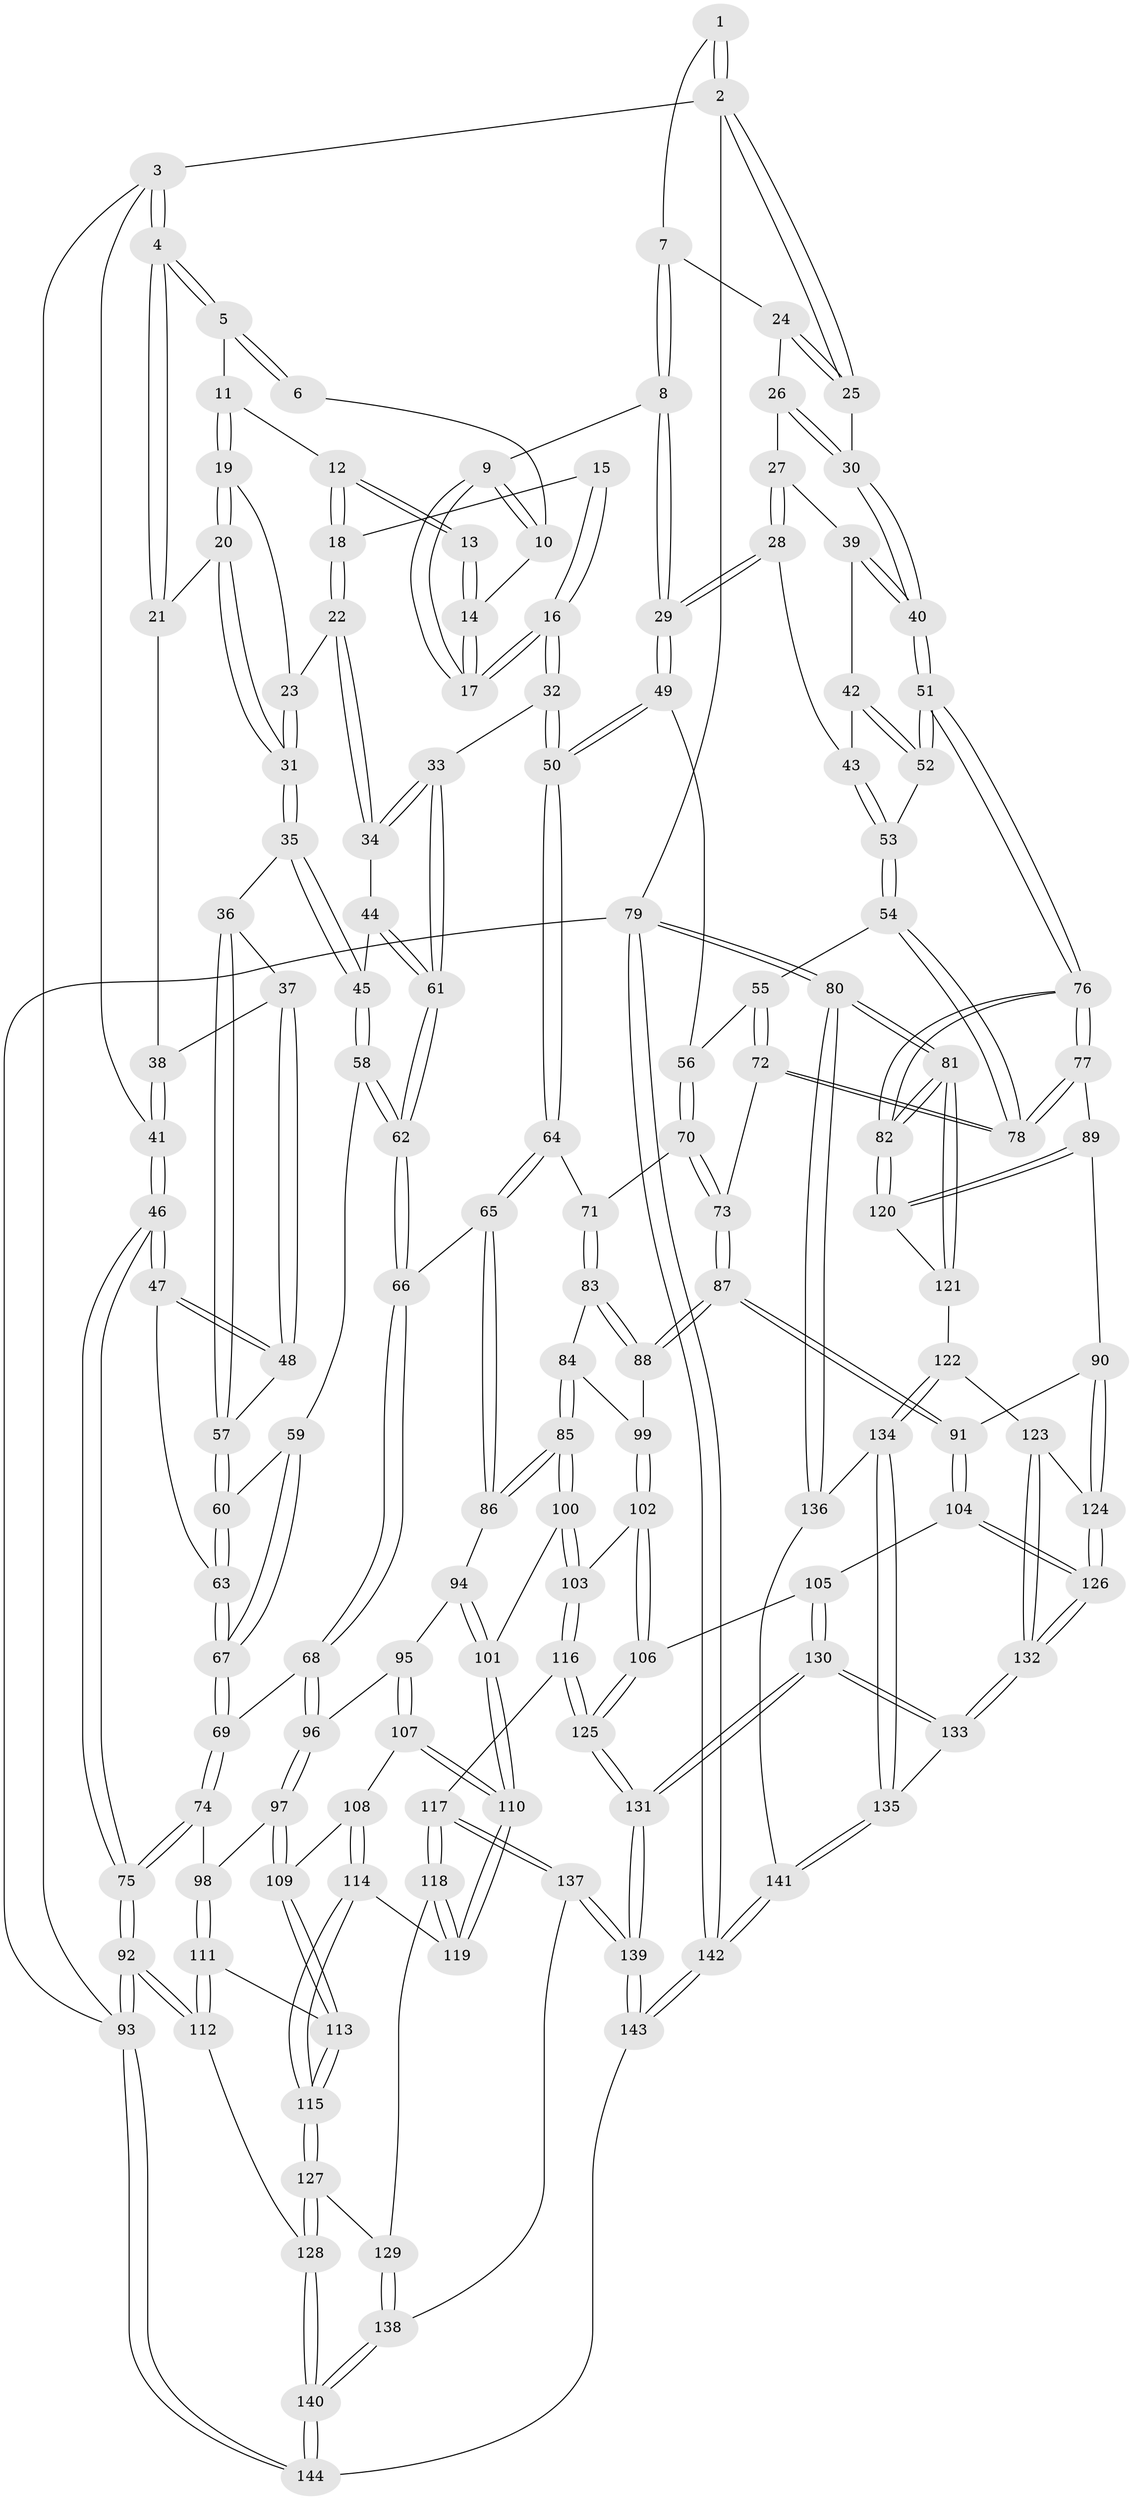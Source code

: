 // coarse degree distribution, {4: 0.449438202247191, 5: 0.3707865168539326, 6: 0.056179775280898875, 3: 0.12359550561797752}
// Generated by graph-tools (version 1.1) at 2025/52/02/27/25 19:52:40]
// undirected, 144 vertices, 357 edges
graph export_dot {
graph [start="1"]
  node [color=gray90,style=filled];
  1 [pos="+0.7591394656166549+0"];
  2 [pos="+1+0"];
  3 [pos="+0+0"];
  4 [pos="+0+0"];
  5 [pos="+0+0"];
  6 [pos="+0.6145633816139727+0"];
  7 [pos="+0.8410368829123661+0.10274703240910447"];
  8 [pos="+0.7735606697301335+0.1903602308707952"];
  9 [pos="+0.7152698244253395+0.173427993745322"];
  10 [pos="+0.6108924922736176+0"];
  11 [pos="+0.2966805059332517+0.07580667284202948"];
  12 [pos="+0.3229243771590499+0.08625242804148145"];
  13 [pos="+0.33044845097694314+0.08603284460603133"];
  14 [pos="+0.5201871640997582+0.04183613800408655"];
  15 [pos="+0.4025381742403075+0.15202186437347756"];
  16 [pos="+0.5398687807815121+0.22357812018921877"];
  17 [pos="+0.540164185991465+0.22294403464428394"];
  18 [pos="+0.3599156422124914+0.2134485486892049"];
  19 [pos="+0.2435830252028607+0.18097832392811472"];
  20 [pos="+0.21939671356854082+0.20110581094060304"];
  21 [pos="+0.19162900084324158+0.2030660381694338"];
  22 [pos="+0.3628378925984926+0.22834625752172052"];
  23 [pos="+0.31586309718412375+0.2205646676430654"];
  24 [pos="+0.8437151520237567+0.10337033392036463"];
  25 [pos="+1+0"];
  26 [pos="+0.9355565018300829+0.14896886389880648"];
  27 [pos="+0.9390084018173611+0.22027498091148567"];
  28 [pos="+0.8159311498898802+0.23398235774273532"];
  29 [pos="+0.7826550748200555+0.21640499620774029"];
  30 [pos="+1+0"];
  31 [pos="+0.25746036722634674+0.27382639680840765"];
  32 [pos="+0.520897161394233+0.28277777504837304"];
  33 [pos="+0.4539613872110492+0.28652068126093483"];
  34 [pos="+0.3931754625525336+0.26477314424555304"];
  35 [pos="+0.2588880145963038+0.279458629095521"];
  36 [pos="+0.19687182216823934+0.3067705371952582"];
  37 [pos="+0.16345744156338307+0.24165488266591745"];
  38 [pos="+0.17429019672201254+0.22343249338617768"];
  39 [pos="+0.9439795267933876+0.22734612922695"];
  40 [pos="+1+0.3336601993698473"];
  41 [pos="+0+0.09186780435360353"];
  42 [pos="+0.9205096322880479+0.27609415056226383"];
  43 [pos="+0.8391627081324038+0.2623724216195901"];
  44 [pos="+0.3034622711812074+0.30063070038087053"];
  45 [pos="+0.28292974033460844+0.30355261497771335"];
  46 [pos="+0+0.2990351007268521"];
  47 [pos="+0+0.31825189593605696"];
  48 [pos="+0.08378008389941927+0.28999299255535294"];
  49 [pos="+0.7621156318908108+0.2714303259411972"];
  50 [pos="+0.5458688981545802+0.33090578574577134"];
  51 [pos="+1+0.3359472262558812"];
  52 [pos="+0.9202752568233497+0.39462195349366064"];
  53 [pos="+0.902074487304051+0.40402402195475157"];
  54 [pos="+0.8928982011934028+0.4131169673169968"];
  55 [pos="+0.8039742987770048+0.3943764690850783"];
  56 [pos="+0.7634533905152716+0.3780555815025488"];
  57 [pos="+0.18878090776481204+0.33035895949550337"];
  58 [pos="+0.27130710368389055+0.33659278771895024"];
  59 [pos="+0.2086163657076079+0.3864175907294677"];
  60 [pos="+0.19148256116460566+0.34337201539818285"];
  61 [pos="+0.35016929508144584+0.3977748927332417"];
  62 [pos="+0.33907114927420845+0.41583513713635123"];
  63 [pos="+0.037326210345525725+0.34962668838165684"];
  64 [pos="+0.5519975789624302+0.3502899351650882"];
  65 [pos="+0.34721712154109735+0.49099858499589094"];
  66 [pos="+0.32600168540558294+0.47781246055340687"];
  67 [pos="+0.19428622554109856+0.4532887050993249"];
  68 [pos="+0.22756740843031975+0.48893238100316483"];
  69 [pos="+0.20457475302132297+0.4821501573392122"];
  70 [pos="+0.6968019928458055+0.4048286209805945"];
  71 [pos="+0.5756588455956952+0.39150412773503773"];
  72 [pos="+0.7612254629255099+0.5092930988373823"];
  73 [pos="+0.7351400022021805+0.5155378420234923"];
  74 [pos="+0.09182280031345048+0.5735528675834426"];
  75 [pos="+0+0.5791924074062107"];
  76 [pos="+1+0.5214893894137601"];
  77 [pos="+0.8936457455321956+0.5389922848201385"];
  78 [pos="+0.8883317443723119+0.5216945685610148"];
  79 [pos="+1+1"];
  80 [pos="+1+1"];
  81 [pos="+1+0.8913127556014153"];
  82 [pos="+1+0.6559649805806276"];
  83 [pos="+0.5718730320454554+0.42112279754261234"];
  84 [pos="+0.5215846602793929+0.5163345032208614"];
  85 [pos="+0.48965700070008117+0.5439485539588348"];
  86 [pos="+0.3653200474197296+0.5129031780225952"];
  87 [pos="+0.706168531804418+0.5677024540003206"];
  88 [pos="+0.6701102573745071+0.5536811845121147"];
  89 [pos="+0.8798489423620891+0.6227496894063612"];
  90 [pos="+0.85710116067715+0.6335357671337837"];
  91 [pos="+0.7400332545863594+0.6501180206367867"];
  92 [pos="+0+0.8586229078598335"];
  93 [pos="+0+1"];
  94 [pos="+0.36405967078008955+0.5245082919812725"];
  95 [pos="+0.33162152924787847+0.6194653148358377"];
  96 [pos="+0.2581530732287708+0.603651044197441"];
  97 [pos="+0.24031559602377842+0.6458198924777946"];
  98 [pos="+0.13527833257393615+0.6319156977880391"];
  99 [pos="+0.6028296282313653+0.588029491514896"];
  100 [pos="+0.48794066427503757+0.6312318278731924"];
  101 [pos="+0.4129393274545151+0.6445824531961822"];
  102 [pos="+0.5943286082819714+0.6607729608936216"];
  103 [pos="+0.5102261369289265+0.6635084769650949"];
  104 [pos="+0.6969060074669158+0.706892456655108"];
  105 [pos="+0.6899519904187914+0.709409140917224"];
  106 [pos="+0.6767742786012428+0.709952193491218"];
  107 [pos="+0.34476384363085744+0.6586262119161134"];
  108 [pos="+0.29385532270183634+0.6757071631273673"];
  109 [pos="+0.24835017527204478+0.6652281022647544"];
  110 [pos="+0.3671881476976283+0.6739907865282545"];
  111 [pos="+0.15112911849712887+0.7136407555190878"];
  112 [pos="+0.06341124702310459+0.8215299278775646"];
  113 [pos="+0.2210295827787866+0.7301855209459177"];
  114 [pos="+0.28970774271793087+0.7571864350017038"];
  115 [pos="+0.2590739218293572+0.7852615570208012"];
  116 [pos="+0.48609104089872973+0.7600171258495594"];
  117 [pos="+0.46272885878724207+0.7727262492993242"];
  118 [pos="+0.41053090404976733+0.7608050526927183"];
  119 [pos="+0.37418859115331643+0.7230992865917963"];
  120 [pos="+0.9282329339123742+0.658675101603879"];
  121 [pos="+0.9388030321842705+0.7584511015029765"];
  122 [pos="+0.9220810098785414+0.7826138640834598"];
  123 [pos="+0.8980653408598849+0.7886516151619007"];
  124 [pos="+0.8413466658241525+0.7480826332391962"];
  125 [pos="+0.5738692581712114+0.7996116134044176"];
  126 [pos="+0.7831933755438347+0.8017906178751878"];
  127 [pos="+0.25795496640063487+0.8089583072466577"];
  128 [pos="+0.22201299819548959+0.880967148094564"];
  129 [pos="+0.3602059039520798+0.8144088161749538"];
  130 [pos="+0.670342743359489+0.9584424099850614"];
  131 [pos="+0.6186990154388683+1"];
  132 [pos="+0.8036180253189089+0.8711576310608816"];
  133 [pos="+0.8022732841612674+0.8866304505378445"];
  134 [pos="+0.954402232323355+0.8821925388324752"];
  135 [pos="+0.8185461825289151+0.8957392832572525"];
  136 [pos="+0.9753783007473185+0.8929815079752499"];
  137 [pos="+0.44656283931132373+0.9301700940755472"];
  138 [pos="+0.38383439713498035+0.9070615401499351"];
  139 [pos="+0.5729958348111519+1"];
  140 [pos="+0.2374168666896868+0.9192453254285592"];
  141 [pos="+0.8752269171877584+0.9930191192780038"];
  142 [pos="+1+1"];
  143 [pos="+0.568825771602051+1"];
  144 [pos="+0.17281790177021739+1"];
  1 -- 2;
  1 -- 2;
  1 -- 7;
  2 -- 3;
  2 -- 25;
  2 -- 25;
  2 -- 79;
  3 -- 4;
  3 -- 4;
  3 -- 41;
  3 -- 93;
  4 -- 5;
  4 -- 5;
  4 -- 21;
  4 -- 21;
  5 -- 6;
  5 -- 6;
  5 -- 11;
  6 -- 10;
  7 -- 8;
  7 -- 8;
  7 -- 24;
  8 -- 9;
  8 -- 29;
  8 -- 29;
  9 -- 10;
  9 -- 10;
  9 -- 17;
  9 -- 17;
  10 -- 14;
  11 -- 12;
  11 -- 19;
  11 -- 19;
  12 -- 13;
  12 -- 13;
  12 -- 18;
  12 -- 18;
  13 -- 14;
  13 -- 14;
  14 -- 17;
  14 -- 17;
  15 -- 16;
  15 -- 16;
  15 -- 18;
  16 -- 17;
  16 -- 17;
  16 -- 32;
  16 -- 32;
  18 -- 22;
  18 -- 22;
  19 -- 20;
  19 -- 20;
  19 -- 23;
  20 -- 21;
  20 -- 31;
  20 -- 31;
  21 -- 38;
  22 -- 23;
  22 -- 34;
  22 -- 34;
  23 -- 31;
  23 -- 31;
  24 -- 25;
  24 -- 25;
  24 -- 26;
  25 -- 30;
  26 -- 27;
  26 -- 30;
  26 -- 30;
  27 -- 28;
  27 -- 28;
  27 -- 39;
  28 -- 29;
  28 -- 29;
  28 -- 43;
  29 -- 49;
  29 -- 49;
  30 -- 40;
  30 -- 40;
  31 -- 35;
  31 -- 35;
  32 -- 33;
  32 -- 50;
  32 -- 50;
  33 -- 34;
  33 -- 34;
  33 -- 61;
  33 -- 61;
  34 -- 44;
  35 -- 36;
  35 -- 45;
  35 -- 45;
  36 -- 37;
  36 -- 57;
  36 -- 57;
  37 -- 38;
  37 -- 48;
  37 -- 48;
  38 -- 41;
  38 -- 41;
  39 -- 40;
  39 -- 40;
  39 -- 42;
  40 -- 51;
  40 -- 51;
  41 -- 46;
  41 -- 46;
  42 -- 43;
  42 -- 52;
  42 -- 52;
  43 -- 53;
  43 -- 53;
  44 -- 45;
  44 -- 61;
  44 -- 61;
  45 -- 58;
  45 -- 58;
  46 -- 47;
  46 -- 47;
  46 -- 75;
  46 -- 75;
  47 -- 48;
  47 -- 48;
  47 -- 63;
  48 -- 57;
  49 -- 50;
  49 -- 50;
  49 -- 56;
  50 -- 64;
  50 -- 64;
  51 -- 52;
  51 -- 52;
  51 -- 76;
  51 -- 76;
  52 -- 53;
  53 -- 54;
  53 -- 54;
  54 -- 55;
  54 -- 78;
  54 -- 78;
  55 -- 56;
  55 -- 72;
  55 -- 72;
  56 -- 70;
  56 -- 70;
  57 -- 60;
  57 -- 60;
  58 -- 59;
  58 -- 62;
  58 -- 62;
  59 -- 60;
  59 -- 67;
  59 -- 67;
  60 -- 63;
  60 -- 63;
  61 -- 62;
  61 -- 62;
  62 -- 66;
  62 -- 66;
  63 -- 67;
  63 -- 67;
  64 -- 65;
  64 -- 65;
  64 -- 71;
  65 -- 66;
  65 -- 86;
  65 -- 86;
  66 -- 68;
  66 -- 68;
  67 -- 69;
  67 -- 69;
  68 -- 69;
  68 -- 96;
  68 -- 96;
  69 -- 74;
  69 -- 74;
  70 -- 71;
  70 -- 73;
  70 -- 73;
  71 -- 83;
  71 -- 83;
  72 -- 73;
  72 -- 78;
  72 -- 78;
  73 -- 87;
  73 -- 87;
  74 -- 75;
  74 -- 75;
  74 -- 98;
  75 -- 92;
  75 -- 92;
  76 -- 77;
  76 -- 77;
  76 -- 82;
  76 -- 82;
  77 -- 78;
  77 -- 78;
  77 -- 89;
  79 -- 80;
  79 -- 80;
  79 -- 142;
  79 -- 142;
  79 -- 93;
  80 -- 81;
  80 -- 81;
  80 -- 136;
  80 -- 136;
  81 -- 82;
  81 -- 82;
  81 -- 121;
  81 -- 121;
  82 -- 120;
  82 -- 120;
  83 -- 84;
  83 -- 88;
  83 -- 88;
  84 -- 85;
  84 -- 85;
  84 -- 99;
  85 -- 86;
  85 -- 86;
  85 -- 100;
  85 -- 100;
  86 -- 94;
  87 -- 88;
  87 -- 88;
  87 -- 91;
  87 -- 91;
  88 -- 99;
  89 -- 90;
  89 -- 120;
  89 -- 120;
  90 -- 91;
  90 -- 124;
  90 -- 124;
  91 -- 104;
  91 -- 104;
  92 -- 93;
  92 -- 93;
  92 -- 112;
  92 -- 112;
  93 -- 144;
  93 -- 144;
  94 -- 95;
  94 -- 101;
  94 -- 101;
  95 -- 96;
  95 -- 107;
  95 -- 107;
  96 -- 97;
  96 -- 97;
  97 -- 98;
  97 -- 109;
  97 -- 109;
  98 -- 111;
  98 -- 111;
  99 -- 102;
  99 -- 102;
  100 -- 101;
  100 -- 103;
  100 -- 103;
  101 -- 110;
  101 -- 110;
  102 -- 103;
  102 -- 106;
  102 -- 106;
  103 -- 116;
  103 -- 116;
  104 -- 105;
  104 -- 126;
  104 -- 126;
  105 -- 106;
  105 -- 130;
  105 -- 130;
  106 -- 125;
  106 -- 125;
  107 -- 108;
  107 -- 110;
  107 -- 110;
  108 -- 109;
  108 -- 114;
  108 -- 114;
  109 -- 113;
  109 -- 113;
  110 -- 119;
  110 -- 119;
  111 -- 112;
  111 -- 112;
  111 -- 113;
  112 -- 128;
  113 -- 115;
  113 -- 115;
  114 -- 115;
  114 -- 115;
  114 -- 119;
  115 -- 127;
  115 -- 127;
  116 -- 117;
  116 -- 125;
  116 -- 125;
  117 -- 118;
  117 -- 118;
  117 -- 137;
  117 -- 137;
  118 -- 119;
  118 -- 119;
  118 -- 129;
  120 -- 121;
  121 -- 122;
  122 -- 123;
  122 -- 134;
  122 -- 134;
  123 -- 124;
  123 -- 132;
  123 -- 132;
  124 -- 126;
  124 -- 126;
  125 -- 131;
  125 -- 131;
  126 -- 132;
  126 -- 132;
  127 -- 128;
  127 -- 128;
  127 -- 129;
  128 -- 140;
  128 -- 140;
  129 -- 138;
  129 -- 138;
  130 -- 131;
  130 -- 131;
  130 -- 133;
  130 -- 133;
  131 -- 139;
  131 -- 139;
  132 -- 133;
  132 -- 133;
  133 -- 135;
  134 -- 135;
  134 -- 135;
  134 -- 136;
  135 -- 141;
  135 -- 141;
  136 -- 141;
  137 -- 138;
  137 -- 139;
  137 -- 139;
  138 -- 140;
  138 -- 140;
  139 -- 143;
  139 -- 143;
  140 -- 144;
  140 -- 144;
  141 -- 142;
  141 -- 142;
  142 -- 143;
  142 -- 143;
  143 -- 144;
}
